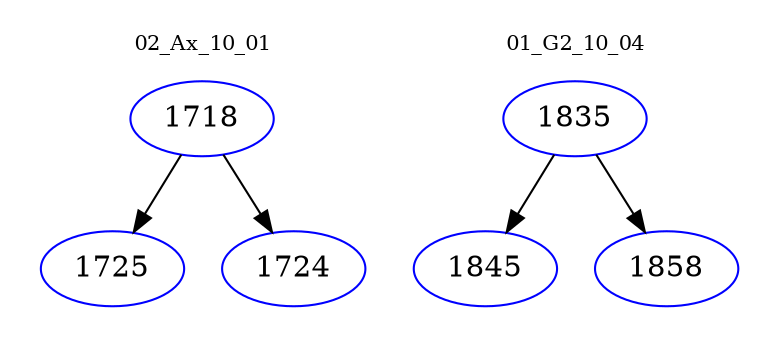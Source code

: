 digraph{
subgraph cluster_0 {
color = white
label = "02_Ax_10_01";
fontsize=10;
T0_1718 [label="1718", color="blue"]
T0_1718 -> T0_1725 [color="black"]
T0_1725 [label="1725", color="blue"]
T0_1718 -> T0_1724 [color="black"]
T0_1724 [label="1724", color="blue"]
}
subgraph cluster_1 {
color = white
label = "01_G2_10_04";
fontsize=10;
T1_1835 [label="1835", color="blue"]
T1_1835 -> T1_1845 [color="black"]
T1_1845 [label="1845", color="blue"]
T1_1835 -> T1_1858 [color="black"]
T1_1858 [label="1858", color="blue"]
}
}
